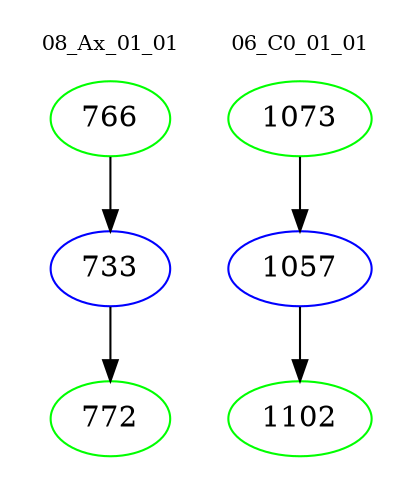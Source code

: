 digraph{
subgraph cluster_0 {
color = white
label = "08_Ax_01_01";
fontsize=10;
T0_766 [label="766", color="green"]
T0_766 -> T0_733 [color="black"]
T0_733 [label="733", color="blue"]
T0_733 -> T0_772 [color="black"]
T0_772 [label="772", color="green"]
}
subgraph cluster_1 {
color = white
label = "06_C0_01_01";
fontsize=10;
T1_1073 [label="1073", color="green"]
T1_1073 -> T1_1057 [color="black"]
T1_1057 [label="1057", color="blue"]
T1_1057 -> T1_1102 [color="black"]
T1_1102 [label="1102", color="green"]
}
}
